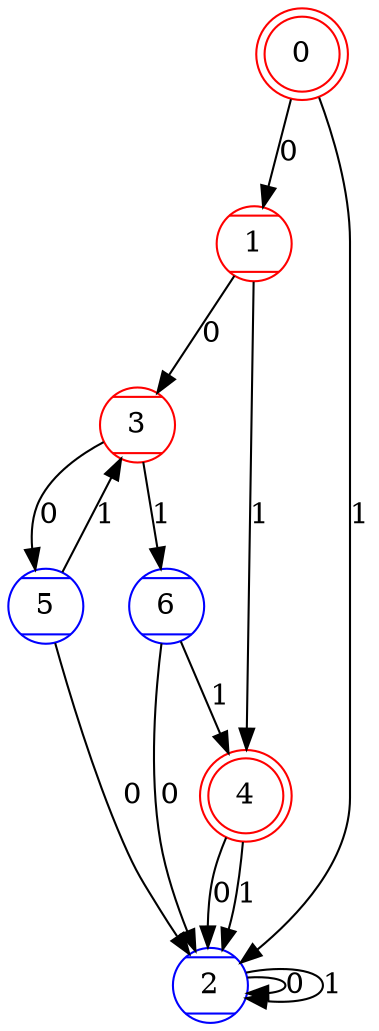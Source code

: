 digraph{
0 [color=red, style=striped, shape=doublecircle]
1 [color=red, style=striped, shape=Mcircle]
2 [color=blue, style=striped, shape=Mcircle]
3 [color=red, style=striped, shape=Mcircle]
4 [color=red, style=striped, shape=doublecircle]
5 [color=blue, style=striped, shape=Mcircle]
6 [color=blue, style=striped, shape=Mcircle]
0->1 [label=0]
0->2 [label=1]
1->3 [label=0]
1->4 [label=1]
2->2 [label=0]
2->2 [label=1]
3->5 [label=0]
3->6 [label=1]
4->2 [label=0]
4->2 [label=1]
5->2 [label=0]
5->3 [label=1]
6->2 [label=0]
6->4 [label=1]
}